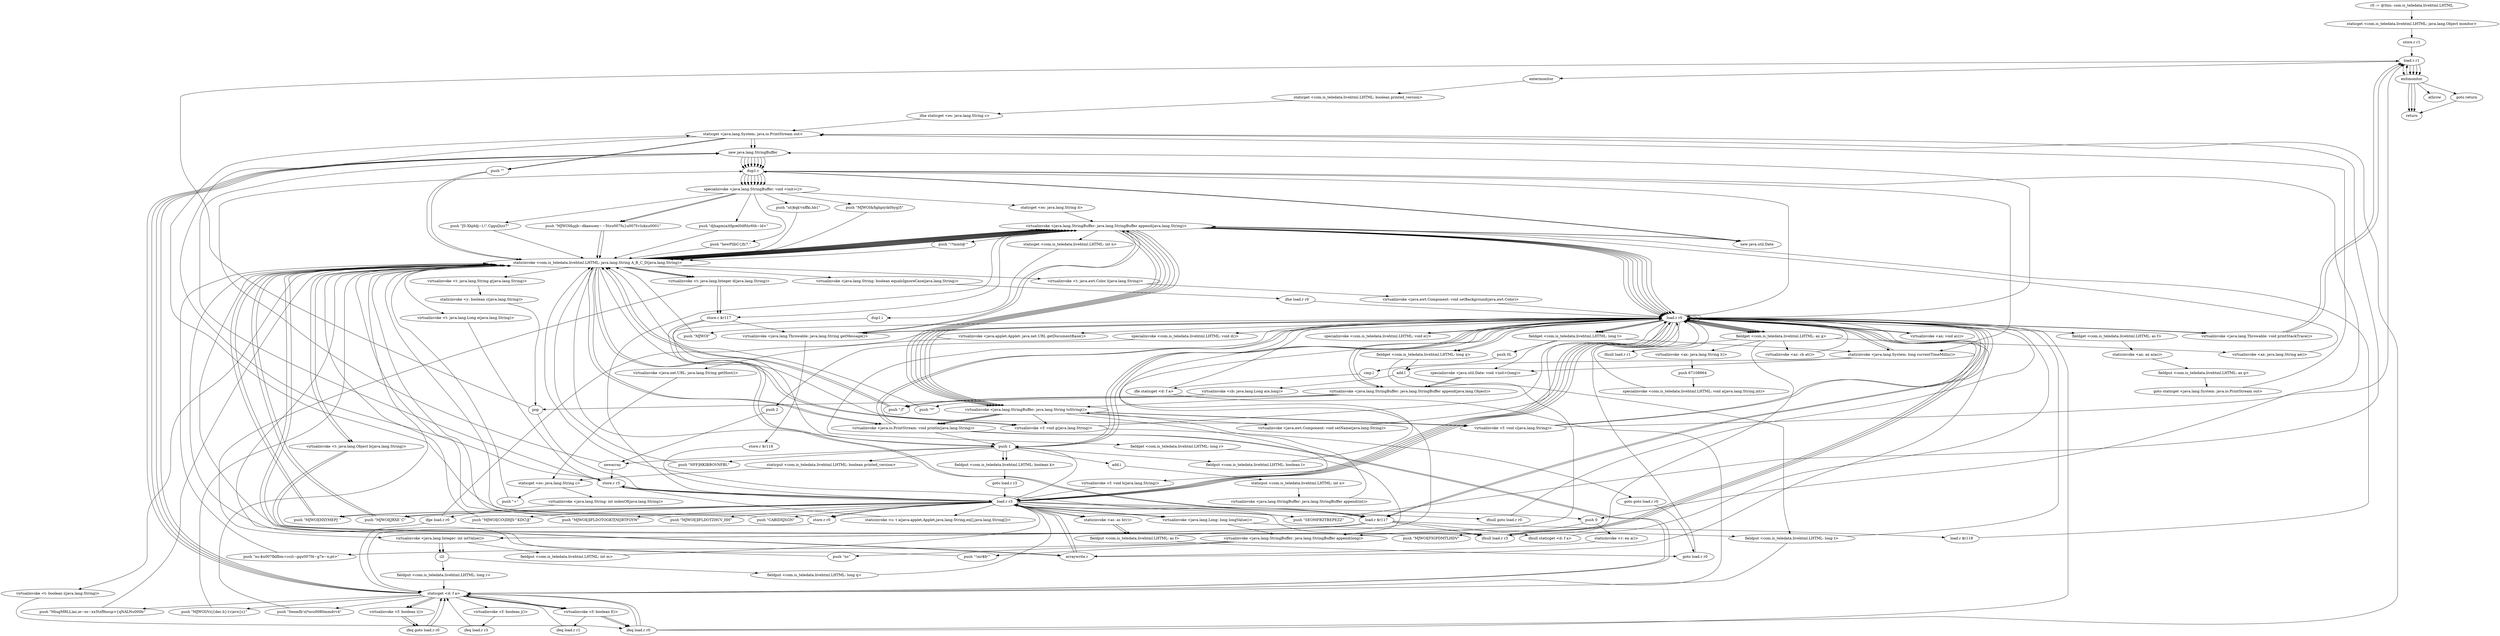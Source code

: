 digraph "" {
    "r0 := @this: com.is_teledata.livehtml.LHTML"
    "staticget <com.is_teledata.livehtml.LHTML: java.lang.Object monitor>"
    "r0 := @this: com.is_teledata.livehtml.LHTML"->"staticget <com.is_teledata.livehtml.LHTML: java.lang.Object monitor>";
    "store.r r1"
    "staticget <com.is_teledata.livehtml.LHTML: java.lang.Object monitor>"->"store.r r1";
    "load.r r1"
    "store.r r1"->"load.r r1";
    "entermonitor"
    "load.r r1"->"entermonitor";
    "staticget <com.is_teledata.livehtml.LHTML: boolean printed_version>"
    "entermonitor"->"staticget <com.is_teledata.livehtml.LHTML: boolean printed_version>";
    "ifne staticget <es: java.lang.String c>"
    "staticget <com.is_teledata.livehtml.LHTML: boolean printed_version>"->"ifne staticget <es: java.lang.String c>";
    "staticget <java.lang.System: java.io.PrintStream out>"
    "ifne staticget <es: java.lang.String c>"->"staticget <java.lang.System: java.io.PrintStream out>";
    "new java.lang.StringBuffer"
    "staticget <java.lang.System: java.io.PrintStream out>"->"new java.lang.StringBuffer";
    "dup1.r"
    "new java.lang.StringBuffer"->"dup1.r";
    "specialinvoke <java.lang.StringBuffer: void <init>()>"
    "dup1.r"->"specialinvoke <java.lang.StringBuffer: void <init>()>";
    "staticget <es: java.lang.String d>"
    "specialinvoke <java.lang.StringBuffer: void <init>()>"->"staticget <es: java.lang.String d>";
    "virtualinvoke <java.lang.StringBuffer: java.lang.StringBuffer append(java.lang.String)>"
    "staticget <es: java.lang.String d>"->"virtualinvoke <java.lang.StringBuffer: java.lang.StringBuffer append(java.lang.String)>";
    "push \"!*mmt@\'\""
    "virtualinvoke <java.lang.StringBuffer: java.lang.StringBuffer append(java.lang.String)>"->"push \"!*mmt@\'\"";
    "staticinvoke <com.is_teledata.livehtml.LHTML: java.lang.String A_B_C_D(java.lang.String)>"
    "push \"!*mmt@\'\""->"staticinvoke <com.is_teledata.livehtml.LHTML: java.lang.String A_B_C_D(java.lang.String)>";
    "staticinvoke <com.is_teledata.livehtml.LHTML: java.lang.String A_B_C_D(java.lang.String)>"->"virtualinvoke <java.lang.StringBuffer: java.lang.StringBuffer append(java.lang.String)>";
    "new java.util.Date"
    "virtualinvoke <java.lang.StringBuffer: java.lang.StringBuffer append(java.lang.String)>"->"new java.util.Date";
    "new java.util.Date"->"dup1.r";
    "staticinvoke <java.lang.System: long currentTimeMillis()>"
    "dup1.r"->"staticinvoke <java.lang.System: long currentTimeMillis()>";
    "specialinvoke <java.util.Date: void <init>(long)>"
    "staticinvoke <java.lang.System: long currentTimeMillis()>"->"specialinvoke <java.util.Date: void <init>(long)>";
    "virtualinvoke <java.lang.StringBuffer: java.lang.StringBuffer append(java.lang.Object)>"
    "specialinvoke <java.util.Date: void <init>(long)>"->"virtualinvoke <java.lang.StringBuffer: java.lang.StringBuffer append(java.lang.Object)>";
    "push \"*\""
    "virtualinvoke <java.lang.StringBuffer: java.lang.StringBuffer append(java.lang.Object)>"->"push \"*\"";
    "push \"*\""->"staticinvoke <com.is_teledata.livehtml.LHTML: java.lang.String A_B_C_D(java.lang.String)>";
    "staticinvoke <com.is_teledata.livehtml.LHTML: java.lang.String A_B_C_D(java.lang.String)>"->"virtualinvoke <java.lang.StringBuffer: java.lang.StringBuffer append(java.lang.String)>";
    "virtualinvoke <java.lang.StringBuffer: java.lang.String toString()>"
    "virtualinvoke <java.lang.StringBuffer: java.lang.StringBuffer append(java.lang.String)>"->"virtualinvoke <java.lang.StringBuffer: java.lang.String toString()>";
    "virtualinvoke <java.io.PrintStream: void println(java.lang.String)>"
    "virtualinvoke <java.lang.StringBuffer: java.lang.String toString()>"->"virtualinvoke <java.io.PrintStream: void println(java.lang.String)>";
    "push 1"
    "virtualinvoke <java.io.PrintStream: void println(java.lang.String)>"->"push 1";
    "staticput <com.is_teledata.livehtml.LHTML: boolean printed_version>"
    "push 1"->"staticput <com.is_teledata.livehtml.LHTML: boolean printed_version>";
    "staticget <es: java.lang.String c>"
    "staticput <com.is_teledata.livehtml.LHTML: boolean printed_version>"->"staticget <es: java.lang.String c>";
    "push \"+\""
    "staticget <es: java.lang.String c>"->"push \"+\"";
    "push \"+\""->"staticinvoke <com.is_teledata.livehtml.LHTML: java.lang.String A_B_C_D(java.lang.String)>";
    "virtualinvoke <java.lang.String: boolean equalsIgnoreCase(java.lang.String)>"
    "staticinvoke <com.is_teledata.livehtml.LHTML: java.lang.String A_B_C_D(java.lang.String)>"->"virtualinvoke <java.lang.String: boolean equalsIgnoreCase(java.lang.String)>";
    "ifne load.r r0"
    "virtualinvoke <java.lang.String: boolean equalsIgnoreCase(java.lang.String)>"->"ifne load.r r0";
    "load.r r0"
    "ifne load.r r0"->"load.r r0";
    "virtualinvoke <java.applet.Applet: java.net.URL getDocumentBase()>"
    "load.r r0"->"virtualinvoke <java.applet.Applet: java.net.URL getDocumentBase()>";
    "virtualinvoke <java.net.URL: java.lang.String getHost()>"
    "virtualinvoke <java.applet.Applet: java.net.URL getDocumentBase()>"->"virtualinvoke <java.net.URL: java.lang.String getHost()>";
    "virtualinvoke <java.net.URL: java.lang.String getHost()>"->"staticget <es: java.lang.String c>";
    "virtualinvoke <java.lang.String: int indexOf(java.lang.String)>"
    "staticget <es: java.lang.String c>"->"virtualinvoke <java.lang.String: int indexOf(java.lang.String)>";
    "ifge load.r r0"
    "virtualinvoke <java.lang.String: int indexOf(java.lang.String)>"->"ifge load.r r0";
    "staticget <d: f a>"
    "ifge load.r r0"->"staticget <d: f a>";
    "virtualinvoke <f: boolean f()>"
    "staticget <d: f a>"->"virtualinvoke <f: boolean f()>";
    "ifeq load.r r1"
    "virtualinvoke <f: boolean f()>"->"ifeq load.r r1";
    "ifeq load.r r1"->"staticget <d: f a>";
    "push \"MiugMRLL)az,ie~os~xx5tzf9nssp>{qNALN\u000b\""
    "staticget <d: f a>"->"push \"MiugMRLL)az,ie~os~xx5tzf9nssp>{qNALN\u000b\"";
    "push \"MiugMRLL)az,ie~os~xx5tzf9nssp>{qNALN\u000b\""->"staticinvoke <com.is_teledata.livehtml.LHTML: java.lang.String A_B_C_D(java.lang.String)>";
    "virtualinvoke <f: void c(java.lang.String)>"
    "staticinvoke <com.is_teledata.livehtml.LHTML: java.lang.String A_B_C_D(java.lang.String)>"->"virtualinvoke <f: void c(java.lang.String)>";
    "virtualinvoke <f: void c(java.lang.String)>"->"load.r r1";
    "exitmonitor"
    "load.r r1"->"exitmonitor";
    "return"
    "exitmonitor"->"return";
    "exitmonitor"->"load.r r1";
    "load.r r1"->"exitmonitor";
    "athrow"
    "exitmonitor"->"athrow";
    "ifge load.r r0"->"load.r r0";
    "load.r r0"->"new java.lang.StringBuffer";
    "new java.lang.StringBuffer"->"dup1.r";
    "dup1.r"->"specialinvoke <java.lang.StringBuffer: void <init>()>";
    "push \"JS-Xbjddj~l,\\\".Cggu[hzz7\""
    "specialinvoke <java.lang.StringBuffer: void <init>()>"->"push \"JS-Xbjddj~l,\\\".Cggu[hzz7\"";
    "push \"JS-Xbjddj~l,\\\".Cggu[hzz7\""->"staticinvoke <com.is_teledata.livehtml.LHTML: java.lang.String A_B_C_D(java.lang.String)>";
    "staticinvoke <com.is_teledata.livehtml.LHTML: java.lang.String A_B_C_D(java.lang.String)>"->"virtualinvoke <java.lang.StringBuffer: java.lang.StringBuffer append(java.lang.String)>";
    "staticget <com.is_teledata.livehtml.LHTML: int n>"
    "virtualinvoke <java.lang.StringBuffer: java.lang.StringBuffer append(java.lang.String)>"->"staticget <com.is_teledata.livehtml.LHTML: int n>";
    "dup1.i"
    "staticget <com.is_teledata.livehtml.LHTML: int n>"->"dup1.i";
    "dup1.i"->"push 1";
    "add.i"
    "push 1"->"add.i";
    "staticput <com.is_teledata.livehtml.LHTML: int n>"
    "add.i"->"staticput <com.is_teledata.livehtml.LHTML: int n>";
    "virtualinvoke <java.lang.StringBuffer: java.lang.StringBuffer append(int)>"
    "staticput <com.is_teledata.livehtml.LHTML: int n>"->"virtualinvoke <java.lang.StringBuffer: java.lang.StringBuffer append(int)>";
    "virtualinvoke <java.lang.StringBuffer: java.lang.StringBuffer append(int)>"->"virtualinvoke <java.lang.StringBuffer: java.lang.String toString()>";
    "virtualinvoke <java.awt.Component: void setName(java.lang.String)>"
    "virtualinvoke <java.lang.StringBuffer: java.lang.String toString()>"->"virtualinvoke <java.awt.Component: void setName(java.lang.String)>";
    "virtualinvoke <java.awt.Component: void setName(java.lang.String)>"->"load.r r0";
    "specialinvoke <com.is_teledata.livehtml.LHTML: void d()>"
    "load.r r0"->"specialinvoke <com.is_teledata.livehtml.LHTML: void d()>";
    "push 2"
    "specialinvoke <com.is_teledata.livehtml.LHTML: void d()>"->"push 2";
    "newarray"
    "push 2"->"newarray";
    "store.r r3"
    "newarray"->"store.r r3";
    "load.r r3"
    "store.r r3"->"load.r r3";
    "push 0"
    "load.r r3"->"push 0";
    "push \"MJWOI[FIGPDMTLHDV\""
    "push 0"->"push \"MJWOI[FIGPDMTLHDV\"";
    "push \"MJWOI[FIGPDMTLHDV\""->"staticinvoke <com.is_teledata.livehtml.LHTML: java.lang.String A_B_C_D(java.lang.String)>";
    "arraywrite.r"
    "staticinvoke <com.is_teledata.livehtml.LHTML: java.lang.String A_B_C_D(java.lang.String)>"->"arraywrite.r";
    "arraywrite.r"->"load.r r3";
    "load.r r3"->"push 1";
    "push \"NFF]HKIBBOVNFBL\""
    "push 1"->"push \"NFF]HKIBBOVNFBL\"";
    "push \"NFF]HKIBBOVNFBL\""->"staticinvoke <com.is_teledata.livehtml.LHTML: java.lang.String A_B_C_D(java.lang.String)>";
    "staticinvoke <com.is_teledata.livehtml.LHTML: java.lang.String A_B_C_D(java.lang.String)>"->"arraywrite.r";
    "arraywrite.r"->"load.r r0";
    "push \"MJWOI\""
    "load.r r0"->"push \"MJWOI\"";
    "push \"MJWOI\""->"staticinvoke <com.is_teledata.livehtml.LHTML: java.lang.String A_B_C_D(java.lang.String)>";
    "staticinvoke <com.is_teledata.livehtml.LHTML: java.lang.String A_B_C_D(java.lang.String)>"->"push 1";
    "push 1"->"newarray";
    "newarray"->"dup1.r";
    "dup1.r"->"push 0";
    "staticinvoke <r: en a()>"
    "push 0"->"staticinvoke <r: en a()>";
    "staticinvoke <r: en a()>"->"arraywrite.r";
    "arraywrite.r"->"load.r r3";
    "staticinvoke <s: t a(java.applet.Applet,java.lang.String,en[],java.lang.String[])>"
    "load.r r3"->"staticinvoke <s: t a(java.applet.Applet,java.lang.String,en[],java.lang.String[])>";
    "staticinvoke <s: t a(java.applet.Applet,java.lang.String,en[],java.lang.String[])>"->"store.r r3";
    "store.r r3"->"load.r r3";
    "push \"MJWOI[HXYMEPJ`\""
    "load.r r3"->"push \"MJWOI[HXYMEPJ`\"";
    "push \"MJWOI[HXYMEPJ`\""->"staticinvoke <com.is_teledata.livehtml.LHTML: java.lang.String A_B_C_D(java.lang.String)>";
    "virtualinvoke <t: java.lang.Object b(java.lang.String)>"
    "staticinvoke <com.is_teledata.livehtml.LHTML: java.lang.String A_B_C_D(java.lang.String)>"->"virtualinvoke <t: java.lang.Object b(java.lang.String)>";
    "ifnull load.r r3"
    "virtualinvoke <t: java.lang.Object b(java.lang.String)>"->"ifnull load.r r3";
    "ifnull load.r r3"->"load.r r3";
    "load.r r3"->"push \"MJWOI[HXYMEPJ`\"";
    "push \"MJWOI[HXYMEPJ`\""->"staticinvoke <com.is_teledata.livehtml.LHTML: java.lang.String A_B_C_D(java.lang.String)>";
    "virtualinvoke <t: java.lang.String g(java.lang.String)>"
    "staticinvoke <com.is_teledata.livehtml.LHTML: java.lang.String A_B_C_D(java.lang.String)>"->"virtualinvoke <t: java.lang.String g(java.lang.String)>";
    "staticinvoke <y: boolean c(java.lang.String)>"
    "virtualinvoke <t: java.lang.String g(java.lang.String)>"->"staticinvoke <y: boolean c(java.lang.String)>";
    "pop"
    "staticinvoke <y: boolean c(java.lang.String)>"->"pop";
    "pop"->"load.r r3";
    "push \"MJWOI[JRXE`C\""
    "load.r r3"->"push \"MJWOI[JRXE`C\"";
    "push \"MJWOI[JRXE`C\""->"staticinvoke <com.is_teledata.livehtml.LHTML: java.lang.String A_B_C_D(java.lang.String)>";
    "staticinvoke <com.is_teledata.livehtml.LHTML: java.lang.String A_B_C_D(java.lang.String)>"->"virtualinvoke <t: java.lang.Object b(java.lang.String)>";
    "virtualinvoke <t: java.lang.Object b(java.lang.String)>"->"ifnull load.r r3";
    "ifnull load.r r3"->"load.r r0";
    "load.r r0"->"load.r r3";
    "load.r r3"->"push \"MJWOI[JRXE`C\"";
    "push \"MJWOI[JRXE`C\""->"staticinvoke <com.is_teledata.livehtml.LHTML: java.lang.String A_B_C_D(java.lang.String)>";
    "virtualinvoke <t: java.lang.Integer d(java.lang.String)>"
    "staticinvoke <com.is_teledata.livehtml.LHTML: java.lang.String A_B_C_D(java.lang.String)>"->"virtualinvoke <t: java.lang.Integer d(java.lang.String)>";
    "virtualinvoke <java.lang.Integer: int intValue()>"
    "virtualinvoke <t: java.lang.Integer d(java.lang.String)>"->"virtualinvoke <java.lang.Integer: int intValue()>";
    "fieldput <com.is_teledata.livehtml.LHTML: int m>"
    "virtualinvoke <java.lang.Integer: int intValue()>"->"fieldput <com.is_teledata.livehtml.LHTML: int m>";
    "fieldput <com.is_teledata.livehtml.LHTML: int m>"->"load.r r3";
    "push \"MJWOI[CO\\IIHJS^KDC\\][\""
    "load.r r3"->"push \"MJWOI[CO\\IIHJS^KDC\\][\"";
    "push \"MJWOI[CO\\IIHJS^KDC\\][\""->"staticinvoke <com.is_teledata.livehtml.LHTML: java.lang.String A_B_C_D(java.lang.String)>";
    "virtualinvoke <t: boolean i(java.lang.String)>"
    "staticinvoke <com.is_teledata.livehtml.LHTML: java.lang.String A_B_C_D(java.lang.String)>"->"virtualinvoke <t: boolean i(java.lang.String)>";
    "ifeq load.r r0"
    "virtualinvoke <t: boolean i(java.lang.String)>"->"ifeq load.r r0";
    "ifeq load.r r0"->"staticget <java.lang.System: java.io.PrintStream out>";
    "push \"\""
    "staticget <java.lang.System: java.io.PrintStream out>"->"push \"\"";
    "push \"\""->"staticinvoke <com.is_teledata.livehtml.LHTML: java.lang.String A_B_C_D(java.lang.String)>";
    "staticinvoke <com.is_teledata.livehtml.LHTML: java.lang.String A_B_C_D(java.lang.String)>"->"virtualinvoke <java.io.PrintStream: void println(java.lang.String)>";
    "virtualinvoke <java.io.PrintStream: void println(java.lang.String)>"->"staticget <d: f a>";
    "push \"MJWOI)Vc|{dec.h}1v|avx{s}\""
    "staticget <d: f a>"->"push \"MJWOI)Vc|{dec.h}1v|avx{s}\"";
    "push \"MJWOI)Vc|{dec.h}1v|avx{s}\""->"staticinvoke <com.is_teledata.livehtml.LHTML: java.lang.String A_B_C_D(java.lang.String)>";
    "virtualinvoke <f: void g(java.lang.String)>"
    "staticinvoke <com.is_teledata.livehtml.LHTML: java.lang.String A_B_C_D(java.lang.String)>"->"virtualinvoke <f: void g(java.lang.String)>";
    "virtualinvoke <f: void g(java.lang.String)>"->"load.r r0";
    "load.r r0"->"load.r r3";
    "store.r r0"
    "load.r r3"->"store.r r0";
    "store.r r0"->"staticget <d: f a>";
    "staticget <d: f a>"->"virtualinvoke <f: boolean f()>";
    "virtualinvoke <f: boolean f()>"->"ifeq load.r r0";
    "ifeq load.r r0"->"staticget <d: f a>";
    "staticget <d: f a>"->"new java.lang.StringBuffer";
    "new java.lang.StringBuffer"->"dup1.r";
    "dup1.r"->"specialinvoke <java.lang.StringBuffer: void <init>()>";
    "push \"MJWOI&pjb~dkaeuoey~~5tx\u007fu}\u007f<lukx\u0001\""
    "specialinvoke <java.lang.StringBuffer: void <init>()>"->"push \"MJWOI&pjb~dkaeuoey~~5tx\u007fu}\u007f<lukx\u0001\"";
    "push \"MJWOI&pjb~dkaeuoey~~5tx\u007fu}\u007f<lukx\u0001\""->"staticinvoke <com.is_teledata.livehtml.LHTML: java.lang.String A_B_C_D(java.lang.String)>";
    "staticinvoke <com.is_teledata.livehtml.LHTML: java.lang.String A_B_C_D(java.lang.String)>"->"virtualinvoke <java.lang.StringBuffer: java.lang.StringBuffer append(java.lang.String)>";
    "virtualinvoke <java.lang.StringBuffer: java.lang.StringBuffer append(java.lang.String)>"->"load.r r0";
    "load.r r0"->"virtualinvoke <java.lang.StringBuffer: java.lang.StringBuffer append(java.lang.Object)>";
    "push \";\f\""
    "virtualinvoke <java.lang.StringBuffer: java.lang.StringBuffer append(java.lang.Object)>"->"push \";\f\"";
    "push \";\f\""->"staticinvoke <com.is_teledata.livehtml.LHTML: java.lang.String A_B_C_D(java.lang.String)>";
    "staticinvoke <com.is_teledata.livehtml.LHTML: java.lang.String A_B_C_D(java.lang.String)>"->"virtualinvoke <java.lang.StringBuffer: java.lang.StringBuffer append(java.lang.String)>";
    "virtualinvoke <java.lang.StringBuffer: java.lang.StringBuffer append(java.lang.String)>"->"load.r r0";
    "virtualinvoke <java.lang.Throwable: java.lang.String getMessage()>"
    "load.r r0"->"virtualinvoke <java.lang.Throwable: java.lang.String getMessage()>";
    "virtualinvoke <java.lang.Throwable: java.lang.String getMessage()>"->"virtualinvoke <java.lang.StringBuffer: java.lang.StringBuffer append(java.lang.String)>";
    "virtualinvoke <java.lang.StringBuffer: java.lang.StringBuffer append(java.lang.String)>"->"virtualinvoke <java.lang.StringBuffer: java.lang.String toString()>";
    "virtualinvoke <java.lang.StringBuffer: java.lang.String toString()>"->"virtualinvoke <f: void c(java.lang.String)>";
    "virtualinvoke <f: void c(java.lang.String)>"->"load.r r0";
    "virtualinvoke <java.lang.Throwable: void printStackTrace()>"
    "load.r r0"->"virtualinvoke <java.lang.Throwable: void printStackTrace()>";
    "virtualinvoke <java.lang.Throwable: void printStackTrace()>"->"load.r r1";
    "load.r r1"->"exitmonitor";
    "exitmonitor"->"return";
    "staticinvoke <as: as b(v)>"
    "load.r r3"->"staticinvoke <as: as b(v)>";
    "fieldput <com.is_teledata.livehtml.LHTML: as f>"
    "staticinvoke <as: as b(v)>"->"fieldput <com.is_teledata.livehtml.LHTML: as f>";
    "goto load.r r0"
    "fieldput <com.is_teledata.livehtml.LHTML: as f>"->"goto load.r r0";
    "goto load.r r0"->"load.r r0";
    "load.r r0"->"push 1";
    "fieldput <com.is_teledata.livehtml.LHTML: boolean l>"
    "push 1"->"fieldput <com.is_teledata.livehtml.LHTML: boolean l>";
    "fieldput <com.is_teledata.livehtml.LHTML: boolean l>"->"load.r r0";
    "load.r r0"->"push 1";
    "fieldput <com.is_teledata.livehtml.LHTML: boolean k>"
    "push 1"->"fieldput <com.is_teledata.livehtml.LHTML: boolean k>";
    "goto load.r r3"
    "fieldput <com.is_teledata.livehtml.LHTML: boolean k>"->"goto load.r r3";
    "goto load.r r3"->"load.r r3";
    "push \"MJWOI[]IFLDOTOGKT[N[[BTFOYW\""
    "load.r r3"->"push \"MJWOI[]IFLDOTOGKT[N[[BTFOYW\"";
    "push \"MJWOI[]IFLDOTOGKT[N[[BTFOYW\""->"staticinvoke <com.is_teledata.livehtml.LHTML: java.lang.String A_B_C_D(java.lang.String)>";
    "staticinvoke <com.is_teledata.livehtml.LHTML: java.lang.String A_B_C_D(java.lang.String)>"->"virtualinvoke <t: java.lang.Integer d(java.lang.String)>";
    "store.r $r117"
    "virtualinvoke <t: java.lang.Integer d(java.lang.String)>"->"store.r $r117";
    "load.r $r117"
    "store.r $r117"->"load.r $r117";
    "load.r $r117"->"ifnull load.r r3";
    "ifnull load.r r3"->"load.r r0";
    "load.r r0"->"load.r $r117";
    "load.r $r117"->"virtualinvoke <java.lang.Integer: int intValue()>";
    "i2l"
    "virtualinvoke <java.lang.Integer: int intValue()>"->"i2l";
    "fieldput <com.is_teledata.livehtml.LHTML: long q>"
    "i2l"->"fieldput <com.is_teledata.livehtml.LHTML: long q>";
    "fieldput <com.is_teledata.livehtml.LHTML: long q>"->"load.r r3";
    "push \"MJWOI[]IFLDOTZHCV_HH\""
    "load.r r3"->"push \"MJWOI[]IFLDOTZHCV_HH\"";
    "push \"MJWOI[]IFLDOTZHCV_HH\""->"staticinvoke <com.is_teledata.livehtml.LHTML: java.lang.String A_B_C_D(java.lang.String)>";
    "staticinvoke <com.is_teledata.livehtml.LHTML: java.lang.String A_B_C_D(java.lang.String)>"->"virtualinvoke <t: java.lang.Integer d(java.lang.String)>";
    "virtualinvoke <t: java.lang.Integer d(java.lang.String)>"->"store.r $r117";
    "store.r $r117"->"load.r $r117";
    "ifnull staticget <d: f a>"
    "load.r $r117"->"ifnull staticget <d: f a>";
    "ifnull staticget <d: f a>"->"load.r r0";
    "load.r r0"->"load.r $r117";
    "load.r $r117"->"virtualinvoke <java.lang.Integer: int intValue()>";
    "virtualinvoke <java.lang.Integer: int intValue()>"->"i2l";
    "fieldput <com.is_teledata.livehtml.LHTML: long r>"
    "i2l"->"fieldput <com.is_teledata.livehtml.LHTML: long r>";
    "fieldput <com.is_teledata.livehtml.LHTML: long r>"->"staticget <d: f a>";
    "virtualinvoke <f: boolean j()>"
    "staticget <d: f a>"->"virtualinvoke <f: boolean j()>";
    "ifeq load.r r3"
    "virtualinvoke <f: boolean j()>"->"ifeq load.r r3";
    "ifeq load.r r3"->"staticget <d: f a>";
    "staticget <d: f a>"->"new java.lang.StringBuffer";
    "new java.lang.StringBuffer"->"dup1.r";
    "dup1.r"->"specialinvoke <java.lang.StringBuffer: void <init>()>";
    "push \"djhapmia)tfgoel0dfthr6tb~ld<\""
    "specialinvoke <java.lang.StringBuffer: void <init>()>"->"push \"djhapmia)tfgoel0dfthr6tb~ld<\"";
    "push \"djhapmia)tfgoel0dfthr6tb~ld<\""->"staticinvoke <com.is_teledata.livehtml.LHTML: java.lang.String A_B_C_D(java.lang.String)>";
    "staticinvoke <com.is_teledata.livehtml.LHTML: java.lang.String A_B_C_D(java.lang.String)>"->"virtualinvoke <java.lang.StringBuffer: java.lang.StringBuffer append(java.lang.String)>";
    "virtualinvoke <java.lang.StringBuffer: java.lang.StringBuffer append(java.lang.String)>"->"load.r r0";
    "fieldget <com.is_teledata.livehtml.LHTML: long q>"
    "load.r r0"->"fieldget <com.is_teledata.livehtml.LHTML: long q>";
    "virtualinvoke <java.lang.StringBuffer: java.lang.StringBuffer append(long)>"
    "fieldget <com.is_teledata.livehtml.LHTML: long q>"->"virtualinvoke <java.lang.StringBuffer: java.lang.StringBuffer append(long)>";
    "push \"ns:$\u007fklfbm+cczl~gq\u007f4~g7e~n;pt>\""
    "virtualinvoke <java.lang.StringBuffer: java.lang.StringBuffer append(long)>"->"push \"ns:$\u007fklfbm+cczl~gq\u007f4~g7e~n;pt>\"";
    "push \"ns:$\u007fklfbm+cczl~gq\u007f4~g7e~n;pt>\""->"staticinvoke <com.is_teledata.livehtml.LHTML: java.lang.String A_B_C_D(java.lang.String)>";
    "staticinvoke <com.is_teledata.livehtml.LHTML: java.lang.String A_B_C_D(java.lang.String)>"->"virtualinvoke <java.lang.StringBuffer: java.lang.StringBuffer append(java.lang.String)>";
    "virtualinvoke <java.lang.StringBuffer: java.lang.StringBuffer append(java.lang.String)>"->"load.r r0";
    "fieldget <com.is_teledata.livehtml.LHTML: long r>"
    "load.r r0"->"fieldget <com.is_teledata.livehtml.LHTML: long r>";
    "fieldget <com.is_teledata.livehtml.LHTML: long r>"->"virtualinvoke <java.lang.StringBuffer: java.lang.StringBuffer append(long)>";
    "push \"ns\""
    "virtualinvoke <java.lang.StringBuffer: java.lang.StringBuffer append(long)>"->"push \"ns\"";
    "push \"ns\""->"staticinvoke <com.is_teledata.livehtml.LHTML: java.lang.String A_B_C_D(java.lang.String)>";
    "staticinvoke <com.is_teledata.livehtml.LHTML: java.lang.String A_B_C_D(java.lang.String)>"->"virtualinvoke <java.lang.StringBuffer: java.lang.StringBuffer append(java.lang.String)>";
    "virtualinvoke <java.lang.StringBuffer: java.lang.StringBuffer append(java.lang.String)>"->"virtualinvoke <java.lang.StringBuffer: java.lang.String toString()>";
    "virtualinvoke <f: void h(java.lang.String)>"
    "virtualinvoke <java.lang.StringBuffer: java.lang.String toString()>"->"virtualinvoke <f: void h(java.lang.String)>";
    "virtualinvoke <f: void h(java.lang.String)>"->"load.r r3";
    "push \"SEOMFBZTBEPEZZ\""
    "load.r r3"->"push \"SEOMFBZTBEPEZZ\"";
    "push \"SEOMFBZTBEPEZZ\""->"staticget <java.lang.System: java.io.PrintStream out>";
    "staticget <java.lang.System: java.io.PrintStream out>"->"store.r r3";
    "store.r r3"->"new java.lang.StringBuffer";
    "new java.lang.StringBuffer"->"dup1.r";
    "dup1.r"->"specialinvoke <java.lang.StringBuffer: void <init>()>";
    "push \"hewPllbC{|fz7.\""
    "specialinvoke <java.lang.StringBuffer: void <init>()>"->"push \"hewPllbC{|fz7.\"";
    "push \"hewPllbC{|fz7.\""->"staticinvoke <com.is_teledata.livehtml.LHTML: java.lang.String A_B_C_D(java.lang.String)>";
    "staticinvoke <com.is_teledata.livehtml.LHTML: java.lang.String A_B_C_D(java.lang.String)>"->"virtualinvoke <java.lang.StringBuffer: java.lang.StringBuffer append(java.lang.String)>";
    "virtualinvoke <java.lang.StringBuffer: java.lang.StringBuffer append(java.lang.String)>"->"store.r $r117";
    "store.r $r117"->"virtualinvoke <java.lang.Throwable: java.lang.String getMessage()>";
    "store.r $r118"
    "virtualinvoke <java.lang.Throwable: java.lang.String getMessage()>"->"store.r $r118";
    "store.r $r118"->"load.r r3";
    "load.r r3"->"load.r $r117";
    "load.r $r118"
    "load.r $r117"->"load.r $r118";
    "load.r $r118"->"virtualinvoke <java.lang.StringBuffer: java.lang.StringBuffer append(java.lang.String)>";
    "virtualinvoke <java.lang.StringBuffer: java.lang.StringBuffer append(java.lang.String)>"->"virtualinvoke <java.lang.StringBuffer: java.lang.String toString()>";
    "virtualinvoke <java.lang.StringBuffer: java.lang.String toString()>"->"virtualinvoke <java.io.PrintStream: void println(java.lang.String)>";
    "virtualinvoke <java.io.PrintStream: void println(java.lang.String)>"->"load.r r0";
    "fieldget <com.is_teledata.livehtml.LHTML: ax g>"
    "load.r r0"->"fieldget <com.is_teledata.livehtml.LHTML: ax g>";
    "ifnull load.r r1"
    "fieldget <com.is_teledata.livehtml.LHTML: ax g>"->"ifnull load.r r1";
    "ifnull load.r r1"->"load.r r0";
    "load.r r0"->"fieldget <com.is_teledata.livehtml.LHTML: ax g>";
    "virtualinvoke <az: cb at()>"
    "fieldget <com.is_teledata.livehtml.LHTML: ax g>"->"virtualinvoke <az: cb at()>";
    "virtualinvoke <az: cb at()>"->"load.r r0";
    "load.r r0"->"staticinvoke <java.lang.System: long currentTimeMillis()>";
    "staticinvoke <java.lang.System: long currentTimeMillis()>"->"load.r r0";
    "load.r r0"->"fieldget <com.is_teledata.livehtml.LHTML: long q>";
    "add.l"
    "fieldget <com.is_teledata.livehtml.LHTML: long q>"->"add.l";
    "virtualinvoke <cb: java.lang.Long a(e,long)>"
    "add.l"->"virtualinvoke <cb: java.lang.Long a(e,long)>";
    "virtualinvoke <cb: java.lang.Long a(e,long)>"->"pop";
    "pop"->"load.r r1";
    "load.r r1"->"exitmonitor";
    "goto return"
    "exitmonitor"->"goto return";
    "goto return"->"return";
    "push \"SEOMFBZTBEPEZZ\""->"staticinvoke <com.is_teledata.livehtml.LHTML: java.lang.String A_B_C_D(java.lang.String)>";
    "virtualinvoke <t: java.lang.Long e(java.lang.String)>"
    "staticinvoke <com.is_teledata.livehtml.LHTML: java.lang.String A_B_C_D(java.lang.String)>"->"virtualinvoke <t: java.lang.Long e(java.lang.String)>";
    "virtualinvoke <t: java.lang.Long e(java.lang.String)>"->"store.r r3";
    "store.r r3"->"load.r r3";
    "ifnull goto load.r r0"
    "load.r r3"->"ifnull goto load.r r0";
    "ifnull goto load.r r0"->"load.r r0";
    "load.r r0"->"load.r r3";
    "virtualinvoke <java.lang.Long: long longValue()>"
    "load.r r3"->"virtualinvoke <java.lang.Long: long longValue()>";
    "fieldput <com.is_teledata.livehtml.LHTML: long t>"
    "virtualinvoke <java.lang.Long: long longValue()>"->"fieldput <com.is_teledata.livehtml.LHTML: long t>";
    "fieldput <com.is_teledata.livehtml.LHTML: long t>"->"load.r r0";
    "fieldget <com.is_teledata.livehtml.LHTML: long t>"
    "load.r r0"->"fieldget <com.is_teledata.livehtml.LHTML: long t>";
    "push 0L"
    "fieldget <com.is_teledata.livehtml.LHTML: long t>"->"push 0L";
    "cmp.l"
    "push 0L"->"cmp.l";
    "ifle staticget <d: f a>"
    "cmp.l"->"ifle staticget <d: f a>";
    "ifle staticget <d: f a>"->"load.r r0";
    "load.r r0"->"load.r r0";
    "load.r r0"->"fieldget <com.is_teledata.livehtml.LHTML: long t>";
    "fieldget <com.is_teledata.livehtml.LHTML: long t>"->"staticinvoke <java.lang.System: long currentTimeMillis()>";
    "staticinvoke <java.lang.System: long currentTimeMillis()>"->"add.l";
    "add.l"->"fieldput <com.is_teledata.livehtml.LHTML: long t>";
    "fieldput <com.is_teledata.livehtml.LHTML: long t>"->"staticget <d: f a>";
    "virtualinvoke <f: boolean i()>"
    "staticget <d: f a>"->"virtualinvoke <f: boolean i()>";
    "ifeq goto load.r r0"
    "virtualinvoke <f: boolean i()>"->"ifeq goto load.r r0";
    "ifeq goto load.r r0"->"staticget <d: f a>";
    "staticget <d: f a>"->"new java.lang.StringBuffer";
    "new java.lang.StringBuffer"->"dup1.r";
    "dup1.r"->"specialinvoke <java.lang.StringBuffer: void <init>()>";
    "push \"ut|$qk\'vnffki.hb1\""
    "specialinvoke <java.lang.StringBuffer: void <init>()>"->"push \"ut|$qk\'vnffki.hb1\"";
    "push \"ut|$qk\'vnffki.hb1\""->"staticinvoke <com.is_teledata.livehtml.LHTML: java.lang.String A_B_C_D(java.lang.String)>";
    "staticinvoke <com.is_teledata.livehtml.LHTML: java.lang.String A_B_C_D(java.lang.String)>"->"virtualinvoke <java.lang.StringBuffer: java.lang.StringBuffer append(java.lang.String)>";
    "virtualinvoke <java.lang.StringBuffer: java.lang.StringBuffer append(java.lang.String)>"->"load.r r3";
    "load.r r3"->"virtualinvoke <java.lang.Long: long longValue()>";
    "virtualinvoke <java.lang.Long: long longValue()>"->"virtualinvoke <java.lang.StringBuffer: java.lang.StringBuffer append(long)>";
    "push \"!mr$fr\'\""
    "virtualinvoke <java.lang.StringBuffer: java.lang.StringBuffer append(long)>"->"push \"!mr$fr\'\"";
    "push \"!mr$fr\'\""->"staticinvoke <com.is_teledata.livehtml.LHTML: java.lang.String A_B_C_D(java.lang.String)>";
    "staticinvoke <com.is_teledata.livehtml.LHTML: java.lang.String A_B_C_D(java.lang.String)>"->"virtualinvoke <java.lang.StringBuffer: java.lang.StringBuffer append(java.lang.String)>";
    "virtualinvoke <java.lang.StringBuffer: java.lang.StringBuffer append(java.lang.String)>"->"new java.util.Date";
    "new java.util.Date"->"dup1.r";
    "dup1.r"->"load.r r0";
    "load.r r0"->"fieldget <com.is_teledata.livehtml.LHTML: long t>";
    "fieldget <com.is_teledata.livehtml.LHTML: long t>"->"specialinvoke <java.util.Date: void <init>(long)>";
    "specialinvoke <java.util.Date: void <init>(long)>"->"virtualinvoke <java.lang.StringBuffer: java.lang.StringBuffer append(java.lang.Object)>";
    "virtualinvoke <java.lang.StringBuffer: java.lang.StringBuffer append(java.lang.Object)>"->"virtualinvoke <java.lang.StringBuffer: java.lang.String toString()>";
    "virtualinvoke <java.lang.StringBuffer: java.lang.String toString()>"->"virtualinvoke <f: void g(java.lang.String)>";
    "goto goto load.r r0"
    "virtualinvoke <f: void g(java.lang.String)>"->"goto goto load.r r0";
    "goto goto load.r r0"->"goto load.r r0";
    "ifle staticget <d: f a>"->"staticget <d: f a>";
    "staticget <d: f a>"->"virtualinvoke <f: boolean i()>";
    "virtualinvoke <f: boolean i()>"->"ifeq goto load.r r0";
    "ifeq goto load.r r0"->"staticget <d: f a>";
    "push \"Seomfb\'o|*oc\u0080mmdvv4\""
    "staticget <d: f a>"->"push \"Seomfb\'o|*oc\u0080mmdvv4\"";
    "push \"Seomfb\'o|*oc\u0080mmdvv4\""->"staticinvoke <com.is_teledata.livehtml.LHTML: java.lang.String A_B_C_D(java.lang.String)>";
    "staticinvoke <com.is_teledata.livehtml.LHTML: java.lang.String A_B_C_D(java.lang.String)>"->"virtualinvoke <f: void g(java.lang.String)>";
    "ifeq load.r r0"->"load.r r0";
    "load.r r0"->"load.r r3";
    "load.r r3"->"store.r r0";
    "store.r r0"->"staticget <java.lang.System: java.io.PrintStream out>";
    "staticget <java.lang.System: java.io.PrintStream out>"->"push \"\"";
    "push \"\""->"staticinvoke <com.is_teledata.livehtml.LHTML: java.lang.String A_B_C_D(java.lang.String)>";
    "staticinvoke <com.is_teledata.livehtml.LHTML: java.lang.String A_B_C_D(java.lang.String)>"->"virtualinvoke <java.io.PrintStream: void println(java.lang.String)>";
    "virtualinvoke <java.io.PrintStream: void println(java.lang.String)>"->"staticget <d: f a>";
    "staticget <d: f a>"->"virtualinvoke <f: boolean f()>";
    "virtualinvoke <f: boolean f()>"->"ifeq load.r r0";
    "ifeq load.r r0"->"staticget <d: f a>";
    "staticget <d: f a>"->"new java.lang.StringBuffer";
    "new java.lang.StringBuffer"->"dup1.r";
    "dup1.r"->"specialinvoke <java.lang.StringBuffer: void <init>()>";
    "specialinvoke <java.lang.StringBuffer: void <init>()>"->"push \"MJWOI&pjb~dkaeuoey~~5tx\u007fu}\u007f<lukx\u0001\"";
    "push \"MJWOI&pjb~dkaeuoey~~5tx\u007fu}\u007f<lukx\u0001\""->"staticinvoke <com.is_teledata.livehtml.LHTML: java.lang.String A_B_C_D(java.lang.String)>";
    "staticinvoke <com.is_teledata.livehtml.LHTML: java.lang.String A_B_C_D(java.lang.String)>"->"virtualinvoke <java.lang.StringBuffer: java.lang.StringBuffer append(java.lang.String)>";
    "virtualinvoke <java.lang.StringBuffer: java.lang.StringBuffer append(java.lang.String)>"->"load.r r0";
    "load.r r0"->"virtualinvoke <java.lang.StringBuffer: java.lang.StringBuffer append(java.lang.Object)>";
    "virtualinvoke <java.lang.StringBuffer: java.lang.StringBuffer append(java.lang.Object)>"->"push \";\f\"";
    "push \";\f\""->"staticinvoke <com.is_teledata.livehtml.LHTML: java.lang.String A_B_C_D(java.lang.String)>";
    "staticinvoke <com.is_teledata.livehtml.LHTML: java.lang.String A_B_C_D(java.lang.String)>"->"virtualinvoke <java.lang.StringBuffer: java.lang.StringBuffer append(java.lang.String)>";
    "virtualinvoke <java.lang.StringBuffer: java.lang.StringBuffer append(java.lang.String)>"->"load.r r0";
    "load.r r0"->"virtualinvoke <java.lang.Throwable: java.lang.String getMessage()>";
    "virtualinvoke <java.lang.Throwable: java.lang.String getMessage()>"->"virtualinvoke <java.lang.StringBuffer: java.lang.StringBuffer append(java.lang.String)>";
    "virtualinvoke <java.lang.StringBuffer: java.lang.StringBuffer append(java.lang.String)>"->"virtualinvoke <java.lang.StringBuffer: java.lang.String toString()>";
    "virtualinvoke <java.lang.StringBuffer: java.lang.String toString()>"->"virtualinvoke <f: void c(java.lang.String)>";
    "virtualinvoke <f: void c(java.lang.String)>"->"load.r r0";
    "load.r r0"->"virtualinvoke <java.lang.Throwable: void printStackTrace()>";
    "virtualinvoke <java.lang.Throwable: void printStackTrace()>"->"load.r r1";
    "load.r r1"->"exitmonitor";
    "exitmonitor"->"return";
    "load.r r3"->"staticinvoke <as: as b(v)>";
    "staticinvoke <as: as b(v)>"->"fieldput <com.is_teledata.livehtml.LHTML: as f>";
    "fieldput <com.is_teledata.livehtml.LHTML: as f>"->"load.r r0";
    "load.r r0"->"load.r r0";
    "fieldget <com.is_teledata.livehtml.LHTML: as f>"
    "load.r r0"->"fieldget <com.is_teledata.livehtml.LHTML: as f>";
    "staticinvoke <ax: ax a(as)>"
    "fieldget <com.is_teledata.livehtml.LHTML: as f>"->"staticinvoke <ax: ax a(as)>";
    "fieldput <com.is_teledata.livehtml.LHTML: ax g>"
    "staticinvoke <ax: ax a(as)>"->"fieldput <com.is_teledata.livehtml.LHTML: ax g>";
    "goto staticget <java.lang.System: java.io.PrintStream out>"
    "fieldput <com.is_teledata.livehtml.LHTML: ax g>"->"goto staticget <java.lang.System: java.io.PrintStream out>";
    "goto staticget <java.lang.System: java.io.PrintStream out>"->"staticget <java.lang.System: java.io.PrintStream out>";
    "staticget <java.lang.System: java.io.PrintStream out>"->"new java.lang.StringBuffer";
    "new java.lang.StringBuffer"->"dup1.r";
    "dup1.r"->"specialinvoke <java.lang.StringBuffer: void <init>()>";
    "push \"MJWOI&fighpiyik0hyg|5\""
    "specialinvoke <java.lang.StringBuffer: void <init>()>"->"push \"MJWOI&fighpiyik0hyg|5\"";
    "push \"MJWOI&fighpiyik0hyg|5\""->"staticinvoke <com.is_teledata.livehtml.LHTML: java.lang.String A_B_C_D(java.lang.String)>";
    "staticinvoke <com.is_teledata.livehtml.LHTML: java.lang.String A_B_C_D(java.lang.String)>"->"virtualinvoke <java.lang.StringBuffer: java.lang.StringBuffer append(java.lang.String)>";
    "virtualinvoke <java.lang.StringBuffer: java.lang.StringBuffer append(java.lang.String)>"->"load.r r0";
    "load.r r0"->"fieldget <com.is_teledata.livehtml.LHTML: ax g>";
    "virtualinvoke <ax: java.lang.String ae()>"
    "fieldget <com.is_teledata.livehtml.LHTML: ax g>"->"virtualinvoke <ax: java.lang.String ae()>";
    "virtualinvoke <ax: java.lang.String ae()>"->"virtualinvoke <java.lang.StringBuffer: java.lang.StringBuffer append(java.lang.String)>";
    "virtualinvoke <java.lang.StringBuffer: java.lang.StringBuffer append(java.lang.String)>"->"virtualinvoke <java.lang.StringBuffer: java.lang.String toString()>";
    "virtualinvoke <java.lang.StringBuffer: java.lang.String toString()>"->"virtualinvoke <java.io.PrintStream: void println(java.lang.String)>";
    "virtualinvoke <java.io.PrintStream: void println(java.lang.String)>"->"load.r r0";
    "load.r r0"->"load.r r0";
    "load.r r0"->"fieldget <com.is_teledata.livehtml.LHTML: ax g>";
    "virtualinvoke <ax: java.lang.String l()>"
    "fieldget <com.is_teledata.livehtml.LHTML: ax g>"->"virtualinvoke <ax: java.lang.String l()>";
    "push 67108864"
    "virtualinvoke <ax: java.lang.String l()>"->"push 67108864";
    "specialinvoke <com.is_teledata.livehtml.LHTML: void a(java.lang.String,int)>"
    "push 67108864"->"specialinvoke <com.is_teledata.livehtml.LHTML: void a(java.lang.String,int)>";
    "specialinvoke <com.is_teledata.livehtml.LHTML: void a(java.lang.String,int)>"->"load.r r0";
    "load.r r0"->"fieldget <com.is_teledata.livehtml.LHTML: ax g>";
    "fieldget <com.is_teledata.livehtml.LHTML: ax g>"->"load.r r0";
    "virtualinvoke <ax: void a(c)>"
    "load.r r0"->"virtualinvoke <ax: void a(c)>";
    "virtualinvoke <ax: void a(c)>"->"load.r r0";
    "specialinvoke <com.is_teledata.livehtml.LHTML: void e()>"
    "load.r r0"->"specialinvoke <com.is_teledata.livehtml.LHTML: void e()>";
    "specialinvoke <com.is_teledata.livehtml.LHTML: void e()>"->"load.r r0";
    "load.r r0"->"load.r r3";
    "push \"CABIDXJSGN\""
    "load.r r3"->"push \"CABIDXJSGN\"";
    "push \"CABIDXJSGN\""->"staticinvoke <com.is_teledata.livehtml.LHTML: java.lang.String A_B_C_D(java.lang.String)>";
    "virtualinvoke <t: java.awt.Color l(java.lang.String)>"
    "staticinvoke <com.is_teledata.livehtml.LHTML: java.lang.String A_B_C_D(java.lang.String)>"->"virtualinvoke <t: java.awt.Color l(java.lang.String)>";
    "virtualinvoke <java.awt.Component: void setBackground(java.awt.Color)>"
    "virtualinvoke <t: java.awt.Color l(java.lang.String)>"->"virtualinvoke <java.awt.Component: void setBackground(java.awt.Color)>";
    "virtualinvoke <java.awt.Component: void setBackground(java.awt.Color)>"->"load.r r0";
    "load.r r0"->"fieldget <com.is_teledata.livehtml.LHTML: ax g>";
    "fieldget <com.is_teledata.livehtml.LHTML: ax g>"->"ifnull load.r r3";
    "ifnull load.r r3"->"load.r r0";
    "load.r r0"->"push 1";
    "push 1"->"fieldput <com.is_teledata.livehtml.LHTML: boolean k>";
}
